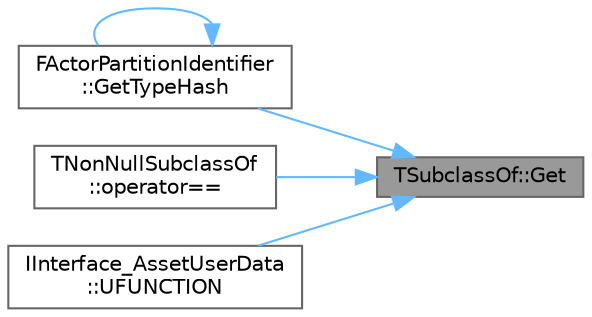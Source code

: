 digraph "TSubclassOf::Get"
{
 // INTERACTIVE_SVG=YES
 // LATEX_PDF_SIZE
  bgcolor="transparent";
  edge [fontname=Helvetica,fontsize=10,labelfontname=Helvetica,labelfontsize=10];
  node [fontname=Helvetica,fontsize=10,shape=box,height=0.2,width=0.4];
  rankdir="RL";
  Node1 [id="Node000001",label="TSubclassOf::Get",height=0.2,width=0.4,color="gray40", fillcolor="grey60", style="filled", fontcolor="black",tooltip="Dereference back into a UClass*, does runtime type checking."];
  Node1 -> Node2 [id="edge1_Node000001_Node000002",dir="back",color="steelblue1",style="solid",tooltip=" "];
  Node2 [id="Node000002",label="FActorPartitionIdentifier\l::GetTypeHash",height=0.2,width=0.4,color="grey40", fillcolor="white", style="filled",URL="$d2/d5d/structFActorPartitionIdentifier.html#aafe20483fb86dfb754fc1a9d3217cf55",tooltip=" "];
  Node2 -> Node2 [id="edge2_Node000002_Node000002",dir="back",color="steelblue1",style="solid",tooltip=" "];
  Node1 -> Node3 [id="edge3_Node000001_Node000003",dir="back",color="steelblue1",style="solid",tooltip=" "];
  Node3 [id="Node000003",label="TNonNullSubclassOf\l::operator==",height=0.2,width=0.4,color="grey40", fillcolor="white", style="filled",URL="$da/d46/classTNonNullSubclassOf.html#a6cc6967103174b05d31be9044e2fe385",tooltip=" "];
  Node1 -> Node4 [id="edge4_Node000001_Node000004",dir="back",color="steelblue1",style="solid",tooltip=" "];
  Node4 [id="Node000004",label="IInterface_AssetUserData\l::UFUNCTION",height=0.2,width=0.4,color="grey40", fillcolor="white", style="filled",URL="$dd/dbe/classIInterface__AssetUserData.html#a80b90c58594da61af240df9ea86ef2b7",tooltip="Creates and adds an instance of the provided AssetUserData class to the target asset."];
}
